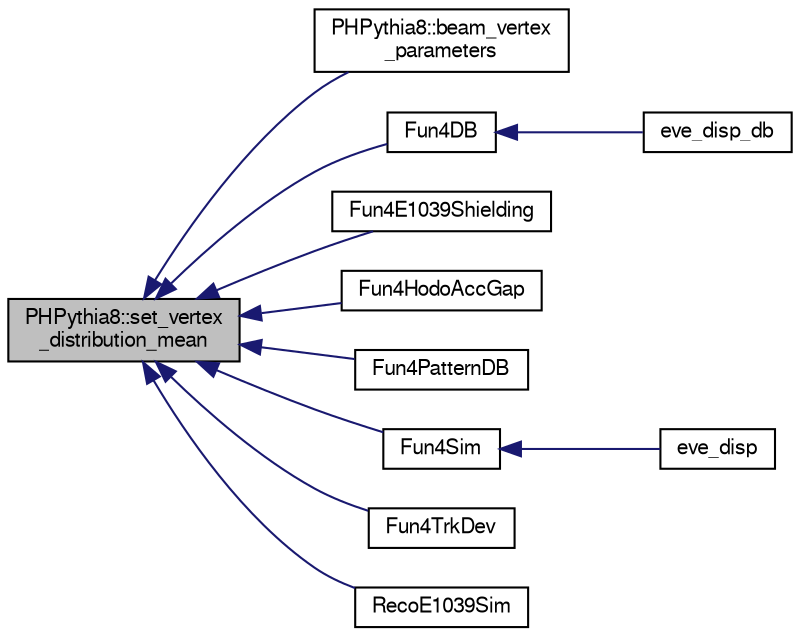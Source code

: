 digraph "PHPythia8::set_vertex_distribution_mean"
{
  bgcolor="transparent";
  edge [fontname="FreeSans",fontsize="10",labelfontname="FreeSans",labelfontsize="10"];
  node [fontname="FreeSans",fontsize="10",shape=record];
  rankdir="LR";
  Node1 [label="PHPythia8::set_vertex\l_distribution_mean",height=0.2,width=0.4,color="black", fillcolor="grey75", style="filled" fontcolor="black"];
  Node1 -> Node2 [dir="back",color="midnightblue",fontsize="10",style="solid",fontname="FreeSans"];
  Node2 [label="PHPythia8::beam_vertex\l_parameters",height=0.2,width=0.4,color="black",URL="$d9/d3a/classPHPythia8.html#abb21b0537da59ea9e6a1a4b92827af18"];
  Node1 -> Node3 [dir="back",color="midnightblue",fontsize="10",style="solid",fontname="FreeSans"];
  Node3 [label="Fun4DB",height=0.2,width=0.4,color="black",URL="$df/dc0/Fun4DB_8C.html#a156048b96f7485e3cc410afbc05fc286"];
  Node3 -> Node4 [dir="back",color="midnightblue",fontsize="10",style="solid",fontname="FreeSans"];
  Node4 [label="eve_disp_db",height=0.2,width=0.4,color="black",URL="$de/d2a/eve__disp__db_8C.html#aa8b45dd9cf940c8aff427aed5d9db19f"];
  Node1 -> Node5 [dir="back",color="midnightblue",fontsize="10",style="solid",fontname="FreeSans"];
  Node5 [label="Fun4E1039Shielding",height=0.2,width=0.4,color="black",URL="$d2/d24/Fun4E1039Shielding_8C.html#a42592782dd55d6e219305ff678a00dc2"];
  Node1 -> Node6 [dir="back",color="midnightblue",fontsize="10",style="solid",fontname="FreeSans"];
  Node6 [label="Fun4HodoAccGap",height=0.2,width=0.4,color="black",URL="$d6/d6a/Fun4HodoAccGap_8C.html#a7aaa0687f144d5e7b417d7e9ac5f36da"];
  Node1 -> Node7 [dir="back",color="midnightblue",fontsize="10",style="solid",fontname="FreeSans"];
  Node7 [label="Fun4PatternDB",height=0.2,width=0.4,color="black",URL="$d7/d66/Fun4PatternDB_8C.html#a9e68afec0dfdd12961d550386529d5eb"];
  Node1 -> Node8 [dir="back",color="midnightblue",fontsize="10",style="solid",fontname="FreeSans"];
  Node8 [label="Fun4Sim",height=0.2,width=0.4,color="black",URL="$d7/d65/e1039-core_2macros_2Fun4Sim_8C.html#a5e9276116ae0064f58b288a1e0e4e3db"];
  Node8 -> Node9 [dir="back",color="midnightblue",fontsize="10",style="solid",fontname="FreeSans"];
  Node9 [label="eve_disp",height=0.2,width=0.4,color="black",URL="$d2/d96/eve__disp_8C.html#abeb034dea489ef1866373d2464ec5721"];
  Node1 -> Node10 [dir="back",color="midnightblue",fontsize="10",style="solid",fontname="FreeSans"];
  Node10 [label="Fun4TrkDev",height=0.2,width=0.4,color="black",URL="$d2/d3a/Fun4TrkDev_8C.html#abd98cf50196a6ad7cb2289d1f0442b73"];
  Node1 -> Node11 [dir="back",color="midnightblue",fontsize="10",style="solid",fontname="FreeSans"];
  Node11 [label="RecoE1039Sim",height=0.2,width=0.4,color="black",URL="$d0/d9c/RecoE1039Sim_8C.html#a07edfd7b51752cb53ea50911050a8511"];
}
